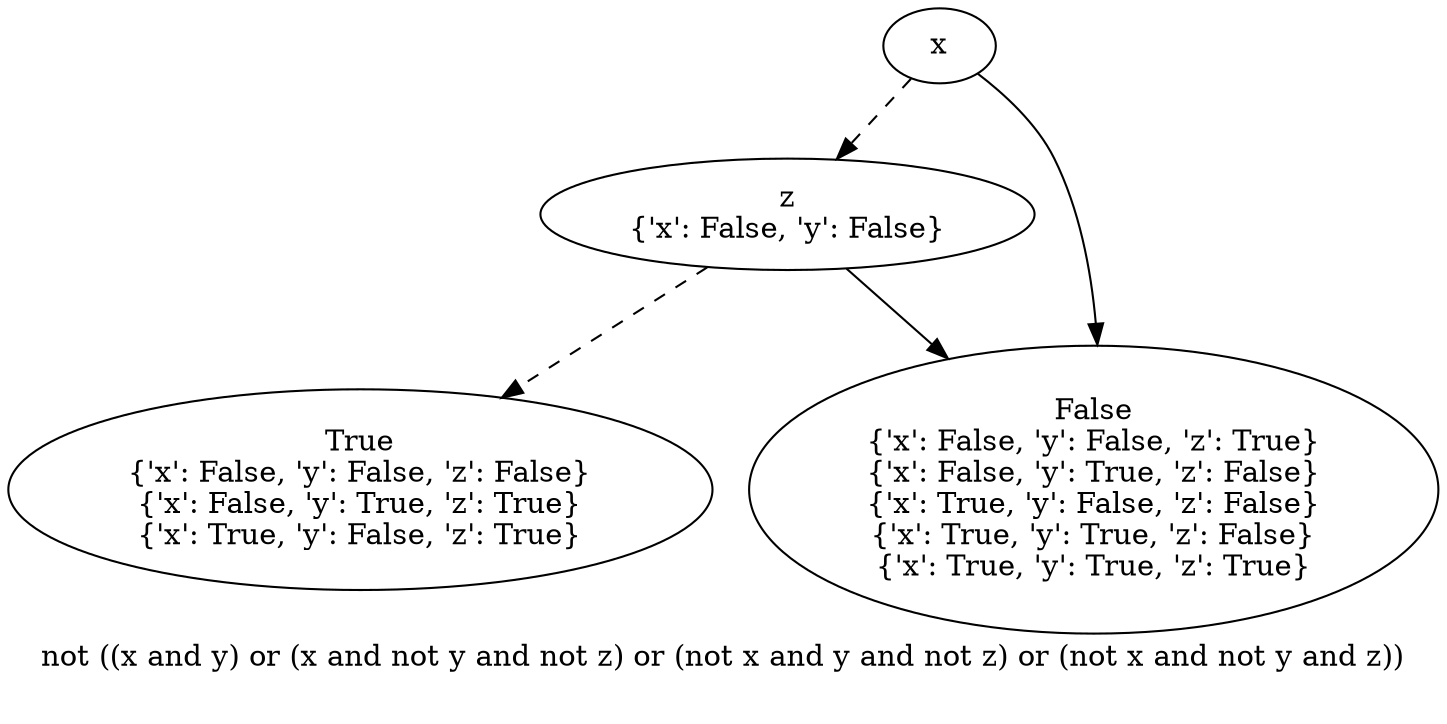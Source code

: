 digraph{
label="not ((x and y) or (x and not y and not z) or (not x and y and not z) or (not x and not y and z))\n\n"
2643642591040[label=x]2643642590176[label="z
{'x': False, 'y': False}"]
2643642591040 -> 2643642590176[style=dashed label="" fontcolor = gray]
2643642590560[label="True
{'x': False, 'y': False, 'z': False}
{'x': False, 'y': True, 'z': True}
{'x': True, 'y': False, 'z': True}"]
2643642590176 -> 2643642590560[style=dashed label="" fontcolor = gray]
2643642589744[label="False
{'x': False, 'y': False, 'z': True}
{'x': False, 'y': True, 'z': False}
{'x': True, 'y': False, 'z': False}
{'x': True, 'y': True, 'z': False}
{'x': True, 'y': True, 'z': True}"]
2643642590176 -> 2643642589744 [label="" fontcolor = gray]
2643642589744[label="False
{'x': False, 'y': False, 'z': True}
{'x': False, 'y': True, 'z': False}
{'x': True, 'y': False, 'z': False}
{'x': True, 'y': True, 'z': False}
{'x': True, 'y': True, 'z': True}"]
2643642591040 -> 2643642589744 [label="" fontcolor = gray]
}